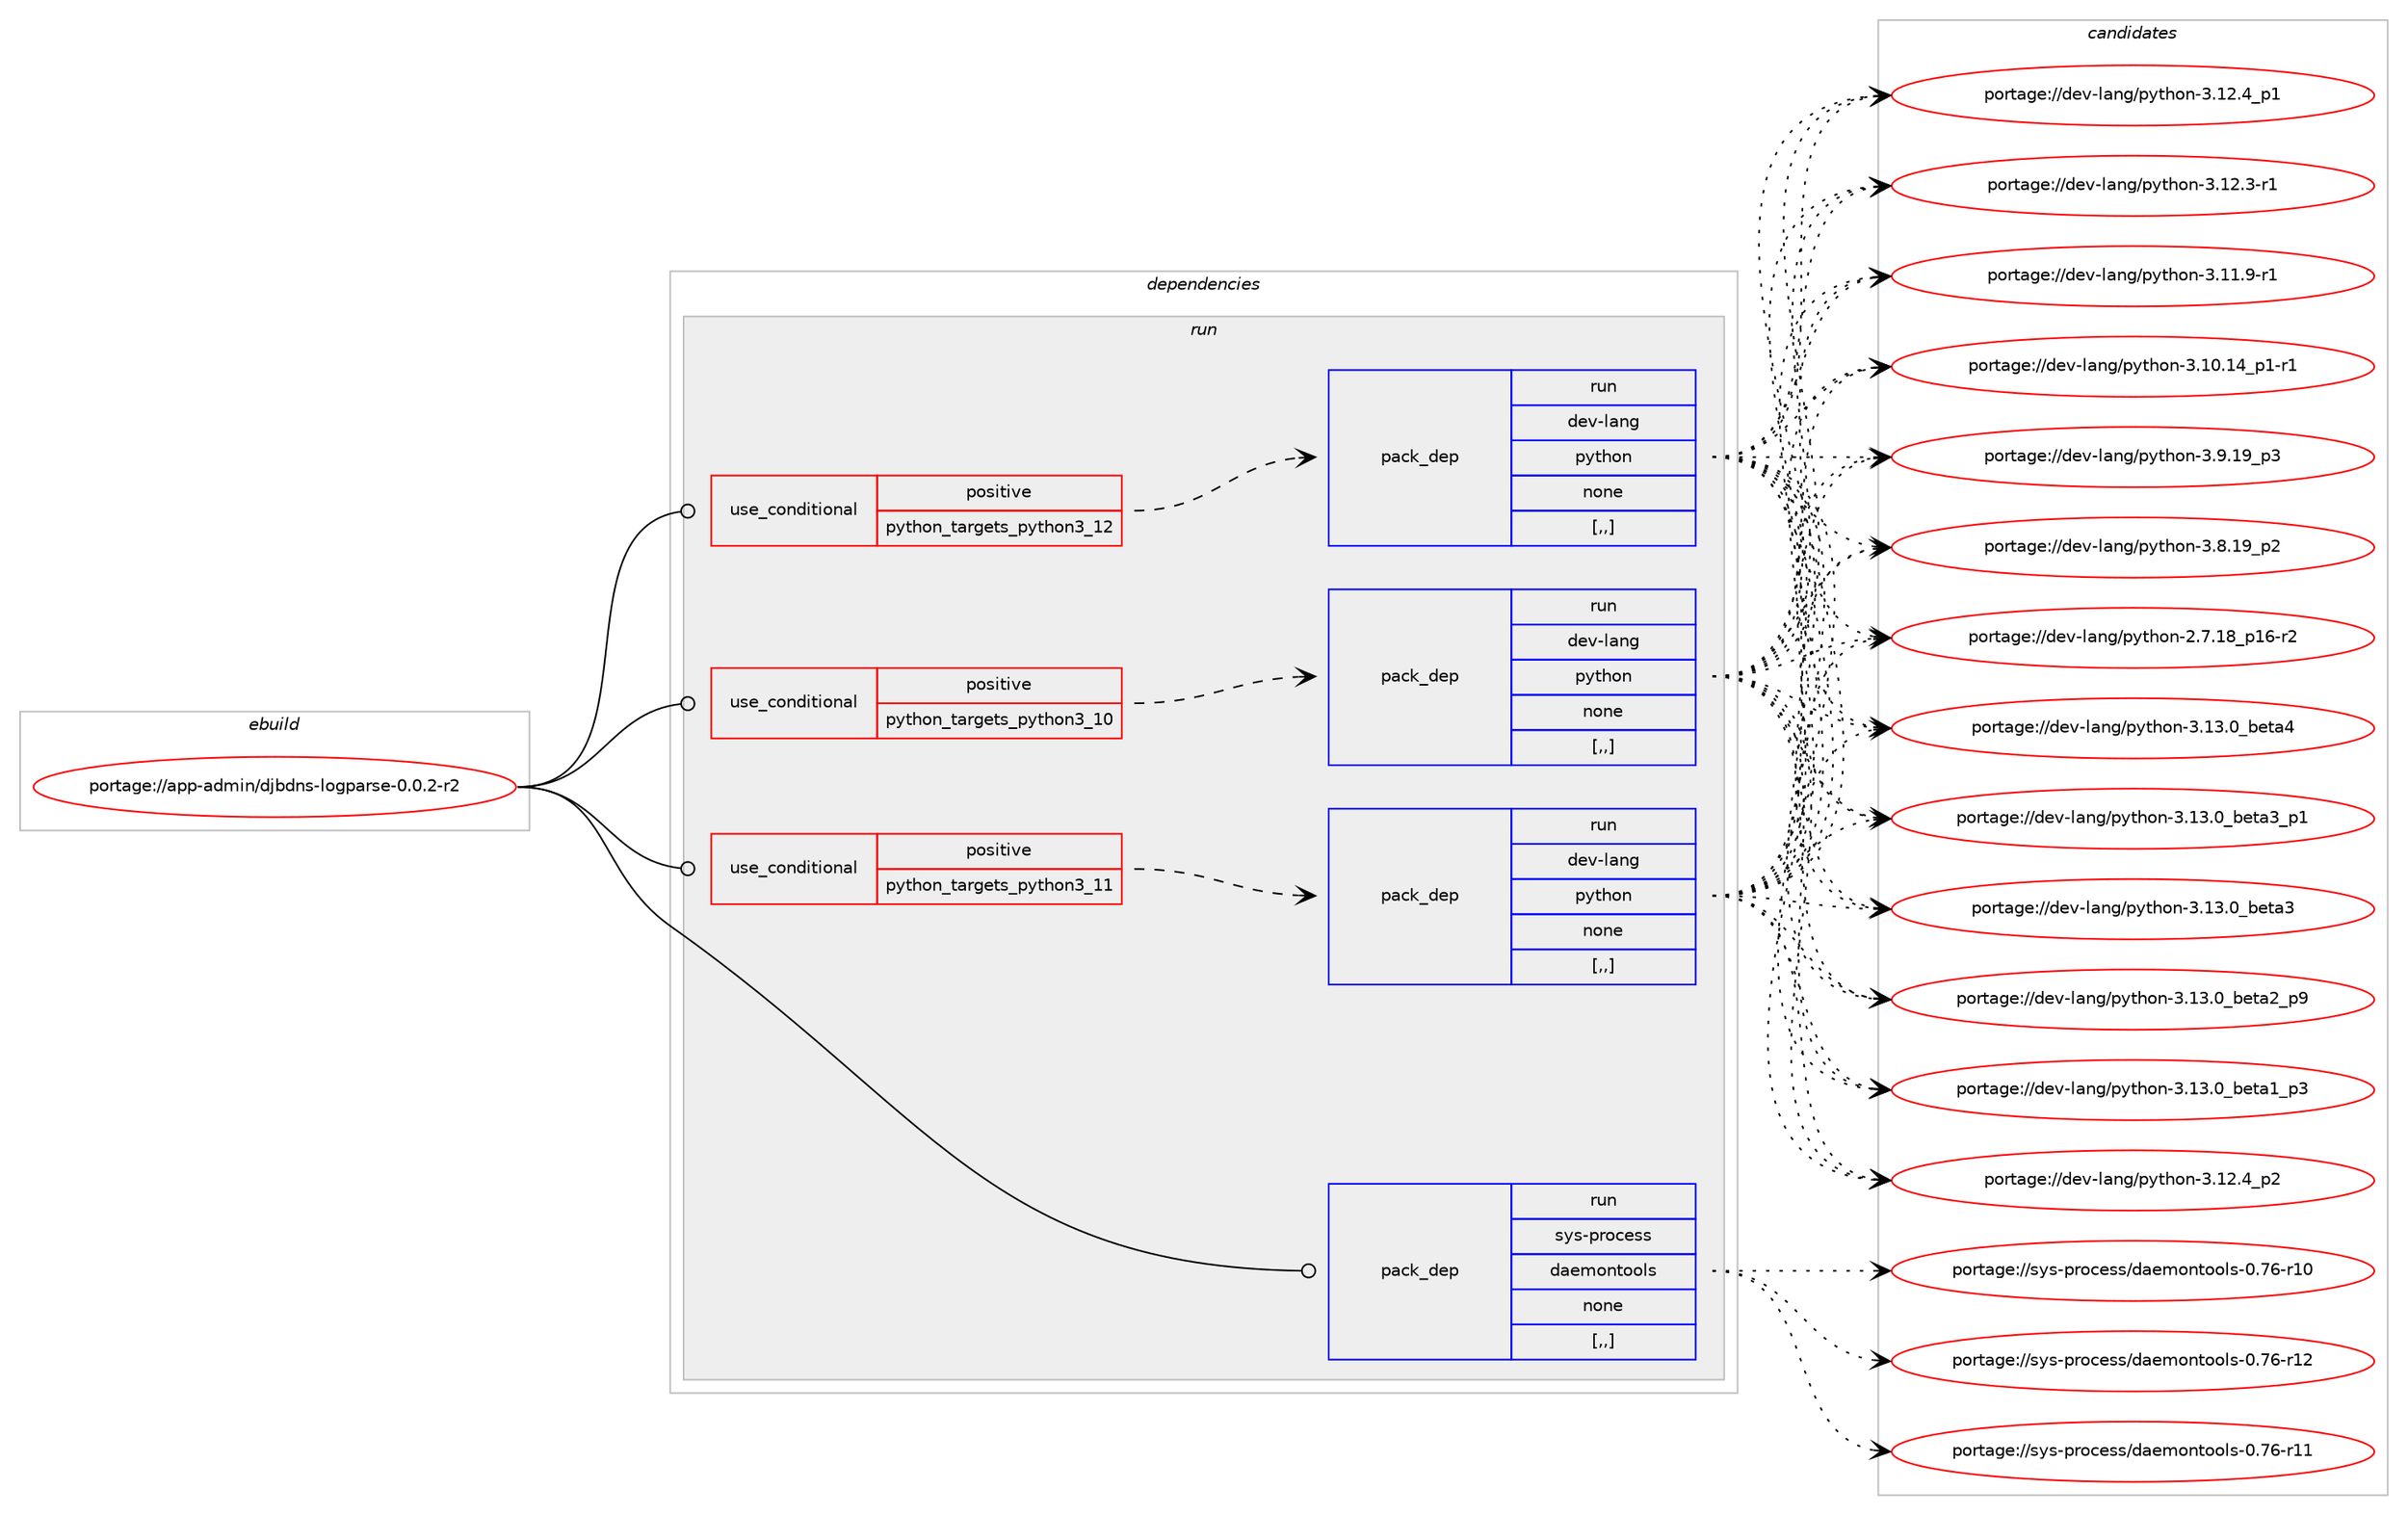 digraph prolog {

# *************
# Graph options
# *************

newrank=true;
concentrate=true;
compound=true;
graph [rankdir=LR,fontname=Helvetica,fontsize=10,ranksep=1.5];#, ranksep=2.5, nodesep=0.2];
edge  [arrowhead=vee];
node  [fontname=Helvetica,fontsize=10];

# **********
# The ebuild
# **********

subgraph cluster_leftcol {
color=gray;
label=<<i>ebuild</i>>;
id [label="portage://app-admin/djbdns-logparse-0.0.2-r2", color=red, width=4, href="../app-admin/djbdns-logparse-0.0.2-r2.svg"];
}

# ****************
# The dependencies
# ****************

subgraph cluster_midcol {
color=gray;
label=<<i>dependencies</i>>;
subgraph cluster_compile {
fillcolor="#eeeeee";
style=filled;
label=<<i>compile</i>>;
}
subgraph cluster_compileandrun {
fillcolor="#eeeeee";
style=filled;
label=<<i>compile and run</i>>;
}
subgraph cluster_run {
fillcolor="#eeeeee";
style=filled;
label=<<i>run</i>>;
subgraph cond514 {
dependency2396 [label=<<TABLE BORDER="0" CELLBORDER="1" CELLSPACING="0" CELLPADDING="4"><TR><TD ROWSPAN="3" CELLPADDING="10">use_conditional</TD></TR><TR><TD>positive</TD></TR><TR><TD>python_targets_python3_10</TD></TR></TABLE>>, shape=none, color=red];
subgraph pack1875 {
dependency2397 [label=<<TABLE BORDER="0" CELLBORDER="1" CELLSPACING="0" CELLPADDING="4" WIDTH="220"><TR><TD ROWSPAN="6" CELLPADDING="30">pack_dep</TD></TR><TR><TD WIDTH="110">run</TD></TR><TR><TD>dev-lang</TD></TR><TR><TD>python</TD></TR><TR><TD>none</TD></TR><TR><TD>[,,]</TD></TR></TABLE>>, shape=none, color=blue];
}
dependency2396:e -> dependency2397:w [weight=20,style="dashed",arrowhead="vee"];
}
id:e -> dependency2396:w [weight=20,style="solid",arrowhead="odot"];
subgraph cond515 {
dependency2398 [label=<<TABLE BORDER="0" CELLBORDER="1" CELLSPACING="0" CELLPADDING="4"><TR><TD ROWSPAN="3" CELLPADDING="10">use_conditional</TD></TR><TR><TD>positive</TD></TR><TR><TD>python_targets_python3_11</TD></TR></TABLE>>, shape=none, color=red];
subgraph pack1876 {
dependency2399 [label=<<TABLE BORDER="0" CELLBORDER="1" CELLSPACING="0" CELLPADDING="4" WIDTH="220"><TR><TD ROWSPAN="6" CELLPADDING="30">pack_dep</TD></TR><TR><TD WIDTH="110">run</TD></TR><TR><TD>dev-lang</TD></TR><TR><TD>python</TD></TR><TR><TD>none</TD></TR><TR><TD>[,,]</TD></TR></TABLE>>, shape=none, color=blue];
}
dependency2398:e -> dependency2399:w [weight=20,style="dashed",arrowhead="vee"];
}
id:e -> dependency2398:w [weight=20,style="solid",arrowhead="odot"];
subgraph cond516 {
dependency2400 [label=<<TABLE BORDER="0" CELLBORDER="1" CELLSPACING="0" CELLPADDING="4"><TR><TD ROWSPAN="3" CELLPADDING="10">use_conditional</TD></TR><TR><TD>positive</TD></TR><TR><TD>python_targets_python3_12</TD></TR></TABLE>>, shape=none, color=red];
subgraph pack1877 {
dependency2401 [label=<<TABLE BORDER="0" CELLBORDER="1" CELLSPACING="0" CELLPADDING="4" WIDTH="220"><TR><TD ROWSPAN="6" CELLPADDING="30">pack_dep</TD></TR><TR><TD WIDTH="110">run</TD></TR><TR><TD>dev-lang</TD></TR><TR><TD>python</TD></TR><TR><TD>none</TD></TR><TR><TD>[,,]</TD></TR></TABLE>>, shape=none, color=blue];
}
dependency2400:e -> dependency2401:w [weight=20,style="dashed",arrowhead="vee"];
}
id:e -> dependency2400:w [weight=20,style="solid",arrowhead="odot"];
subgraph pack1878 {
dependency2402 [label=<<TABLE BORDER="0" CELLBORDER="1" CELLSPACING="0" CELLPADDING="4" WIDTH="220"><TR><TD ROWSPAN="6" CELLPADDING="30">pack_dep</TD></TR><TR><TD WIDTH="110">run</TD></TR><TR><TD>sys-process</TD></TR><TR><TD>daemontools</TD></TR><TR><TD>none</TD></TR><TR><TD>[,,]</TD></TR></TABLE>>, shape=none, color=blue];
}
id:e -> dependency2402:w [weight=20,style="solid",arrowhead="odot"];
}
}

# **************
# The candidates
# **************

subgraph cluster_choices {
rank=same;
color=gray;
label=<<i>candidates</i>>;

subgraph choice1875 {
color=black;
nodesep=1;
choice1001011184510897110103471121211161041111104551464951464895981011169752 [label="portage://dev-lang/python-3.13.0_beta4", color=red, width=4,href="../dev-lang/python-3.13.0_beta4.svg"];
choice10010111845108971101034711212111610411111045514649514648959810111697519511249 [label="portage://dev-lang/python-3.13.0_beta3_p1", color=red, width=4,href="../dev-lang/python-3.13.0_beta3_p1.svg"];
choice1001011184510897110103471121211161041111104551464951464895981011169751 [label="portage://dev-lang/python-3.13.0_beta3", color=red, width=4,href="../dev-lang/python-3.13.0_beta3.svg"];
choice10010111845108971101034711212111610411111045514649514648959810111697509511257 [label="portage://dev-lang/python-3.13.0_beta2_p9", color=red, width=4,href="../dev-lang/python-3.13.0_beta2_p9.svg"];
choice10010111845108971101034711212111610411111045514649514648959810111697499511251 [label="portage://dev-lang/python-3.13.0_beta1_p3", color=red, width=4,href="../dev-lang/python-3.13.0_beta1_p3.svg"];
choice100101118451089711010347112121116104111110455146495046529511250 [label="portage://dev-lang/python-3.12.4_p2", color=red, width=4,href="../dev-lang/python-3.12.4_p2.svg"];
choice100101118451089711010347112121116104111110455146495046529511249 [label="portage://dev-lang/python-3.12.4_p1", color=red, width=4,href="../dev-lang/python-3.12.4_p1.svg"];
choice100101118451089711010347112121116104111110455146495046514511449 [label="portage://dev-lang/python-3.12.3-r1", color=red, width=4,href="../dev-lang/python-3.12.3-r1.svg"];
choice100101118451089711010347112121116104111110455146494946574511449 [label="portage://dev-lang/python-3.11.9-r1", color=red, width=4,href="../dev-lang/python-3.11.9-r1.svg"];
choice100101118451089711010347112121116104111110455146494846495295112494511449 [label="portage://dev-lang/python-3.10.14_p1-r1", color=red, width=4,href="../dev-lang/python-3.10.14_p1-r1.svg"];
choice100101118451089711010347112121116104111110455146574649579511251 [label="portage://dev-lang/python-3.9.19_p3", color=red, width=4,href="../dev-lang/python-3.9.19_p3.svg"];
choice100101118451089711010347112121116104111110455146564649579511250 [label="portage://dev-lang/python-3.8.19_p2", color=red, width=4,href="../dev-lang/python-3.8.19_p2.svg"];
choice100101118451089711010347112121116104111110455046554649569511249544511450 [label="portage://dev-lang/python-2.7.18_p16-r2", color=red, width=4,href="../dev-lang/python-2.7.18_p16-r2.svg"];
dependency2397:e -> choice1001011184510897110103471121211161041111104551464951464895981011169752:w [style=dotted,weight="100"];
dependency2397:e -> choice10010111845108971101034711212111610411111045514649514648959810111697519511249:w [style=dotted,weight="100"];
dependency2397:e -> choice1001011184510897110103471121211161041111104551464951464895981011169751:w [style=dotted,weight="100"];
dependency2397:e -> choice10010111845108971101034711212111610411111045514649514648959810111697509511257:w [style=dotted,weight="100"];
dependency2397:e -> choice10010111845108971101034711212111610411111045514649514648959810111697499511251:w [style=dotted,weight="100"];
dependency2397:e -> choice100101118451089711010347112121116104111110455146495046529511250:w [style=dotted,weight="100"];
dependency2397:e -> choice100101118451089711010347112121116104111110455146495046529511249:w [style=dotted,weight="100"];
dependency2397:e -> choice100101118451089711010347112121116104111110455146495046514511449:w [style=dotted,weight="100"];
dependency2397:e -> choice100101118451089711010347112121116104111110455146494946574511449:w [style=dotted,weight="100"];
dependency2397:e -> choice100101118451089711010347112121116104111110455146494846495295112494511449:w [style=dotted,weight="100"];
dependency2397:e -> choice100101118451089711010347112121116104111110455146574649579511251:w [style=dotted,weight="100"];
dependency2397:e -> choice100101118451089711010347112121116104111110455146564649579511250:w [style=dotted,weight="100"];
dependency2397:e -> choice100101118451089711010347112121116104111110455046554649569511249544511450:w [style=dotted,weight="100"];
}
subgraph choice1876 {
color=black;
nodesep=1;
choice1001011184510897110103471121211161041111104551464951464895981011169752 [label="portage://dev-lang/python-3.13.0_beta4", color=red, width=4,href="../dev-lang/python-3.13.0_beta4.svg"];
choice10010111845108971101034711212111610411111045514649514648959810111697519511249 [label="portage://dev-lang/python-3.13.0_beta3_p1", color=red, width=4,href="../dev-lang/python-3.13.0_beta3_p1.svg"];
choice1001011184510897110103471121211161041111104551464951464895981011169751 [label="portage://dev-lang/python-3.13.0_beta3", color=red, width=4,href="../dev-lang/python-3.13.0_beta3.svg"];
choice10010111845108971101034711212111610411111045514649514648959810111697509511257 [label="portage://dev-lang/python-3.13.0_beta2_p9", color=red, width=4,href="../dev-lang/python-3.13.0_beta2_p9.svg"];
choice10010111845108971101034711212111610411111045514649514648959810111697499511251 [label="portage://dev-lang/python-3.13.0_beta1_p3", color=red, width=4,href="../dev-lang/python-3.13.0_beta1_p3.svg"];
choice100101118451089711010347112121116104111110455146495046529511250 [label="portage://dev-lang/python-3.12.4_p2", color=red, width=4,href="../dev-lang/python-3.12.4_p2.svg"];
choice100101118451089711010347112121116104111110455146495046529511249 [label="portage://dev-lang/python-3.12.4_p1", color=red, width=4,href="../dev-lang/python-3.12.4_p1.svg"];
choice100101118451089711010347112121116104111110455146495046514511449 [label="portage://dev-lang/python-3.12.3-r1", color=red, width=4,href="../dev-lang/python-3.12.3-r1.svg"];
choice100101118451089711010347112121116104111110455146494946574511449 [label="portage://dev-lang/python-3.11.9-r1", color=red, width=4,href="../dev-lang/python-3.11.9-r1.svg"];
choice100101118451089711010347112121116104111110455146494846495295112494511449 [label="portage://dev-lang/python-3.10.14_p1-r1", color=red, width=4,href="../dev-lang/python-3.10.14_p1-r1.svg"];
choice100101118451089711010347112121116104111110455146574649579511251 [label="portage://dev-lang/python-3.9.19_p3", color=red, width=4,href="../dev-lang/python-3.9.19_p3.svg"];
choice100101118451089711010347112121116104111110455146564649579511250 [label="portage://dev-lang/python-3.8.19_p2", color=red, width=4,href="../dev-lang/python-3.8.19_p2.svg"];
choice100101118451089711010347112121116104111110455046554649569511249544511450 [label="portage://dev-lang/python-2.7.18_p16-r2", color=red, width=4,href="../dev-lang/python-2.7.18_p16-r2.svg"];
dependency2399:e -> choice1001011184510897110103471121211161041111104551464951464895981011169752:w [style=dotted,weight="100"];
dependency2399:e -> choice10010111845108971101034711212111610411111045514649514648959810111697519511249:w [style=dotted,weight="100"];
dependency2399:e -> choice1001011184510897110103471121211161041111104551464951464895981011169751:w [style=dotted,weight="100"];
dependency2399:e -> choice10010111845108971101034711212111610411111045514649514648959810111697509511257:w [style=dotted,weight="100"];
dependency2399:e -> choice10010111845108971101034711212111610411111045514649514648959810111697499511251:w [style=dotted,weight="100"];
dependency2399:e -> choice100101118451089711010347112121116104111110455146495046529511250:w [style=dotted,weight="100"];
dependency2399:e -> choice100101118451089711010347112121116104111110455146495046529511249:w [style=dotted,weight="100"];
dependency2399:e -> choice100101118451089711010347112121116104111110455146495046514511449:w [style=dotted,weight="100"];
dependency2399:e -> choice100101118451089711010347112121116104111110455146494946574511449:w [style=dotted,weight="100"];
dependency2399:e -> choice100101118451089711010347112121116104111110455146494846495295112494511449:w [style=dotted,weight="100"];
dependency2399:e -> choice100101118451089711010347112121116104111110455146574649579511251:w [style=dotted,weight="100"];
dependency2399:e -> choice100101118451089711010347112121116104111110455146564649579511250:w [style=dotted,weight="100"];
dependency2399:e -> choice100101118451089711010347112121116104111110455046554649569511249544511450:w [style=dotted,weight="100"];
}
subgraph choice1877 {
color=black;
nodesep=1;
choice1001011184510897110103471121211161041111104551464951464895981011169752 [label="portage://dev-lang/python-3.13.0_beta4", color=red, width=4,href="../dev-lang/python-3.13.0_beta4.svg"];
choice10010111845108971101034711212111610411111045514649514648959810111697519511249 [label="portage://dev-lang/python-3.13.0_beta3_p1", color=red, width=4,href="../dev-lang/python-3.13.0_beta3_p1.svg"];
choice1001011184510897110103471121211161041111104551464951464895981011169751 [label="portage://dev-lang/python-3.13.0_beta3", color=red, width=4,href="../dev-lang/python-3.13.0_beta3.svg"];
choice10010111845108971101034711212111610411111045514649514648959810111697509511257 [label="portage://dev-lang/python-3.13.0_beta2_p9", color=red, width=4,href="../dev-lang/python-3.13.0_beta2_p9.svg"];
choice10010111845108971101034711212111610411111045514649514648959810111697499511251 [label="portage://dev-lang/python-3.13.0_beta1_p3", color=red, width=4,href="../dev-lang/python-3.13.0_beta1_p3.svg"];
choice100101118451089711010347112121116104111110455146495046529511250 [label="portage://dev-lang/python-3.12.4_p2", color=red, width=4,href="../dev-lang/python-3.12.4_p2.svg"];
choice100101118451089711010347112121116104111110455146495046529511249 [label="portage://dev-lang/python-3.12.4_p1", color=red, width=4,href="../dev-lang/python-3.12.4_p1.svg"];
choice100101118451089711010347112121116104111110455146495046514511449 [label="portage://dev-lang/python-3.12.3-r1", color=red, width=4,href="../dev-lang/python-3.12.3-r1.svg"];
choice100101118451089711010347112121116104111110455146494946574511449 [label="portage://dev-lang/python-3.11.9-r1", color=red, width=4,href="../dev-lang/python-3.11.9-r1.svg"];
choice100101118451089711010347112121116104111110455146494846495295112494511449 [label="portage://dev-lang/python-3.10.14_p1-r1", color=red, width=4,href="../dev-lang/python-3.10.14_p1-r1.svg"];
choice100101118451089711010347112121116104111110455146574649579511251 [label="portage://dev-lang/python-3.9.19_p3", color=red, width=4,href="../dev-lang/python-3.9.19_p3.svg"];
choice100101118451089711010347112121116104111110455146564649579511250 [label="portage://dev-lang/python-3.8.19_p2", color=red, width=4,href="../dev-lang/python-3.8.19_p2.svg"];
choice100101118451089711010347112121116104111110455046554649569511249544511450 [label="portage://dev-lang/python-2.7.18_p16-r2", color=red, width=4,href="../dev-lang/python-2.7.18_p16-r2.svg"];
dependency2401:e -> choice1001011184510897110103471121211161041111104551464951464895981011169752:w [style=dotted,weight="100"];
dependency2401:e -> choice10010111845108971101034711212111610411111045514649514648959810111697519511249:w [style=dotted,weight="100"];
dependency2401:e -> choice1001011184510897110103471121211161041111104551464951464895981011169751:w [style=dotted,weight="100"];
dependency2401:e -> choice10010111845108971101034711212111610411111045514649514648959810111697509511257:w [style=dotted,weight="100"];
dependency2401:e -> choice10010111845108971101034711212111610411111045514649514648959810111697499511251:w [style=dotted,weight="100"];
dependency2401:e -> choice100101118451089711010347112121116104111110455146495046529511250:w [style=dotted,weight="100"];
dependency2401:e -> choice100101118451089711010347112121116104111110455146495046529511249:w [style=dotted,weight="100"];
dependency2401:e -> choice100101118451089711010347112121116104111110455146495046514511449:w [style=dotted,weight="100"];
dependency2401:e -> choice100101118451089711010347112121116104111110455146494946574511449:w [style=dotted,weight="100"];
dependency2401:e -> choice100101118451089711010347112121116104111110455146494846495295112494511449:w [style=dotted,weight="100"];
dependency2401:e -> choice100101118451089711010347112121116104111110455146574649579511251:w [style=dotted,weight="100"];
dependency2401:e -> choice100101118451089711010347112121116104111110455146564649579511250:w [style=dotted,weight="100"];
dependency2401:e -> choice100101118451089711010347112121116104111110455046554649569511249544511450:w [style=dotted,weight="100"];
}
subgraph choice1878 {
color=black;
nodesep=1;
choice115121115451121141119910111511547100971011091111101161111111081154548465554451144950 [label="portage://sys-process/daemontools-0.76-r12", color=red, width=4,href="../sys-process/daemontools-0.76-r12.svg"];
choice115121115451121141119910111511547100971011091111101161111111081154548465554451144949 [label="portage://sys-process/daemontools-0.76-r11", color=red, width=4,href="../sys-process/daemontools-0.76-r11.svg"];
choice115121115451121141119910111511547100971011091111101161111111081154548465554451144948 [label="portage://sys-process/daemontools-0.76-r10", color=red, width=4,href="../sys-process/daemontools-0.76-r10.svg"];
dependency2402:e -> choice115121115451121141119910111511547100971011091111101161111111081154548465554451144950:w [style=dotted,weight="100"];
dependency2402:e -> choice115121115451121141119910111511547100971011091111101161111111081154548465554451144949:w [style=dotted,weight="100"];
dependency2402:e -> choice115121115451121141119910111511547100971011091111101161111111081154548465554451144948:w [style=dotted,weight="100"];
}
}

}
